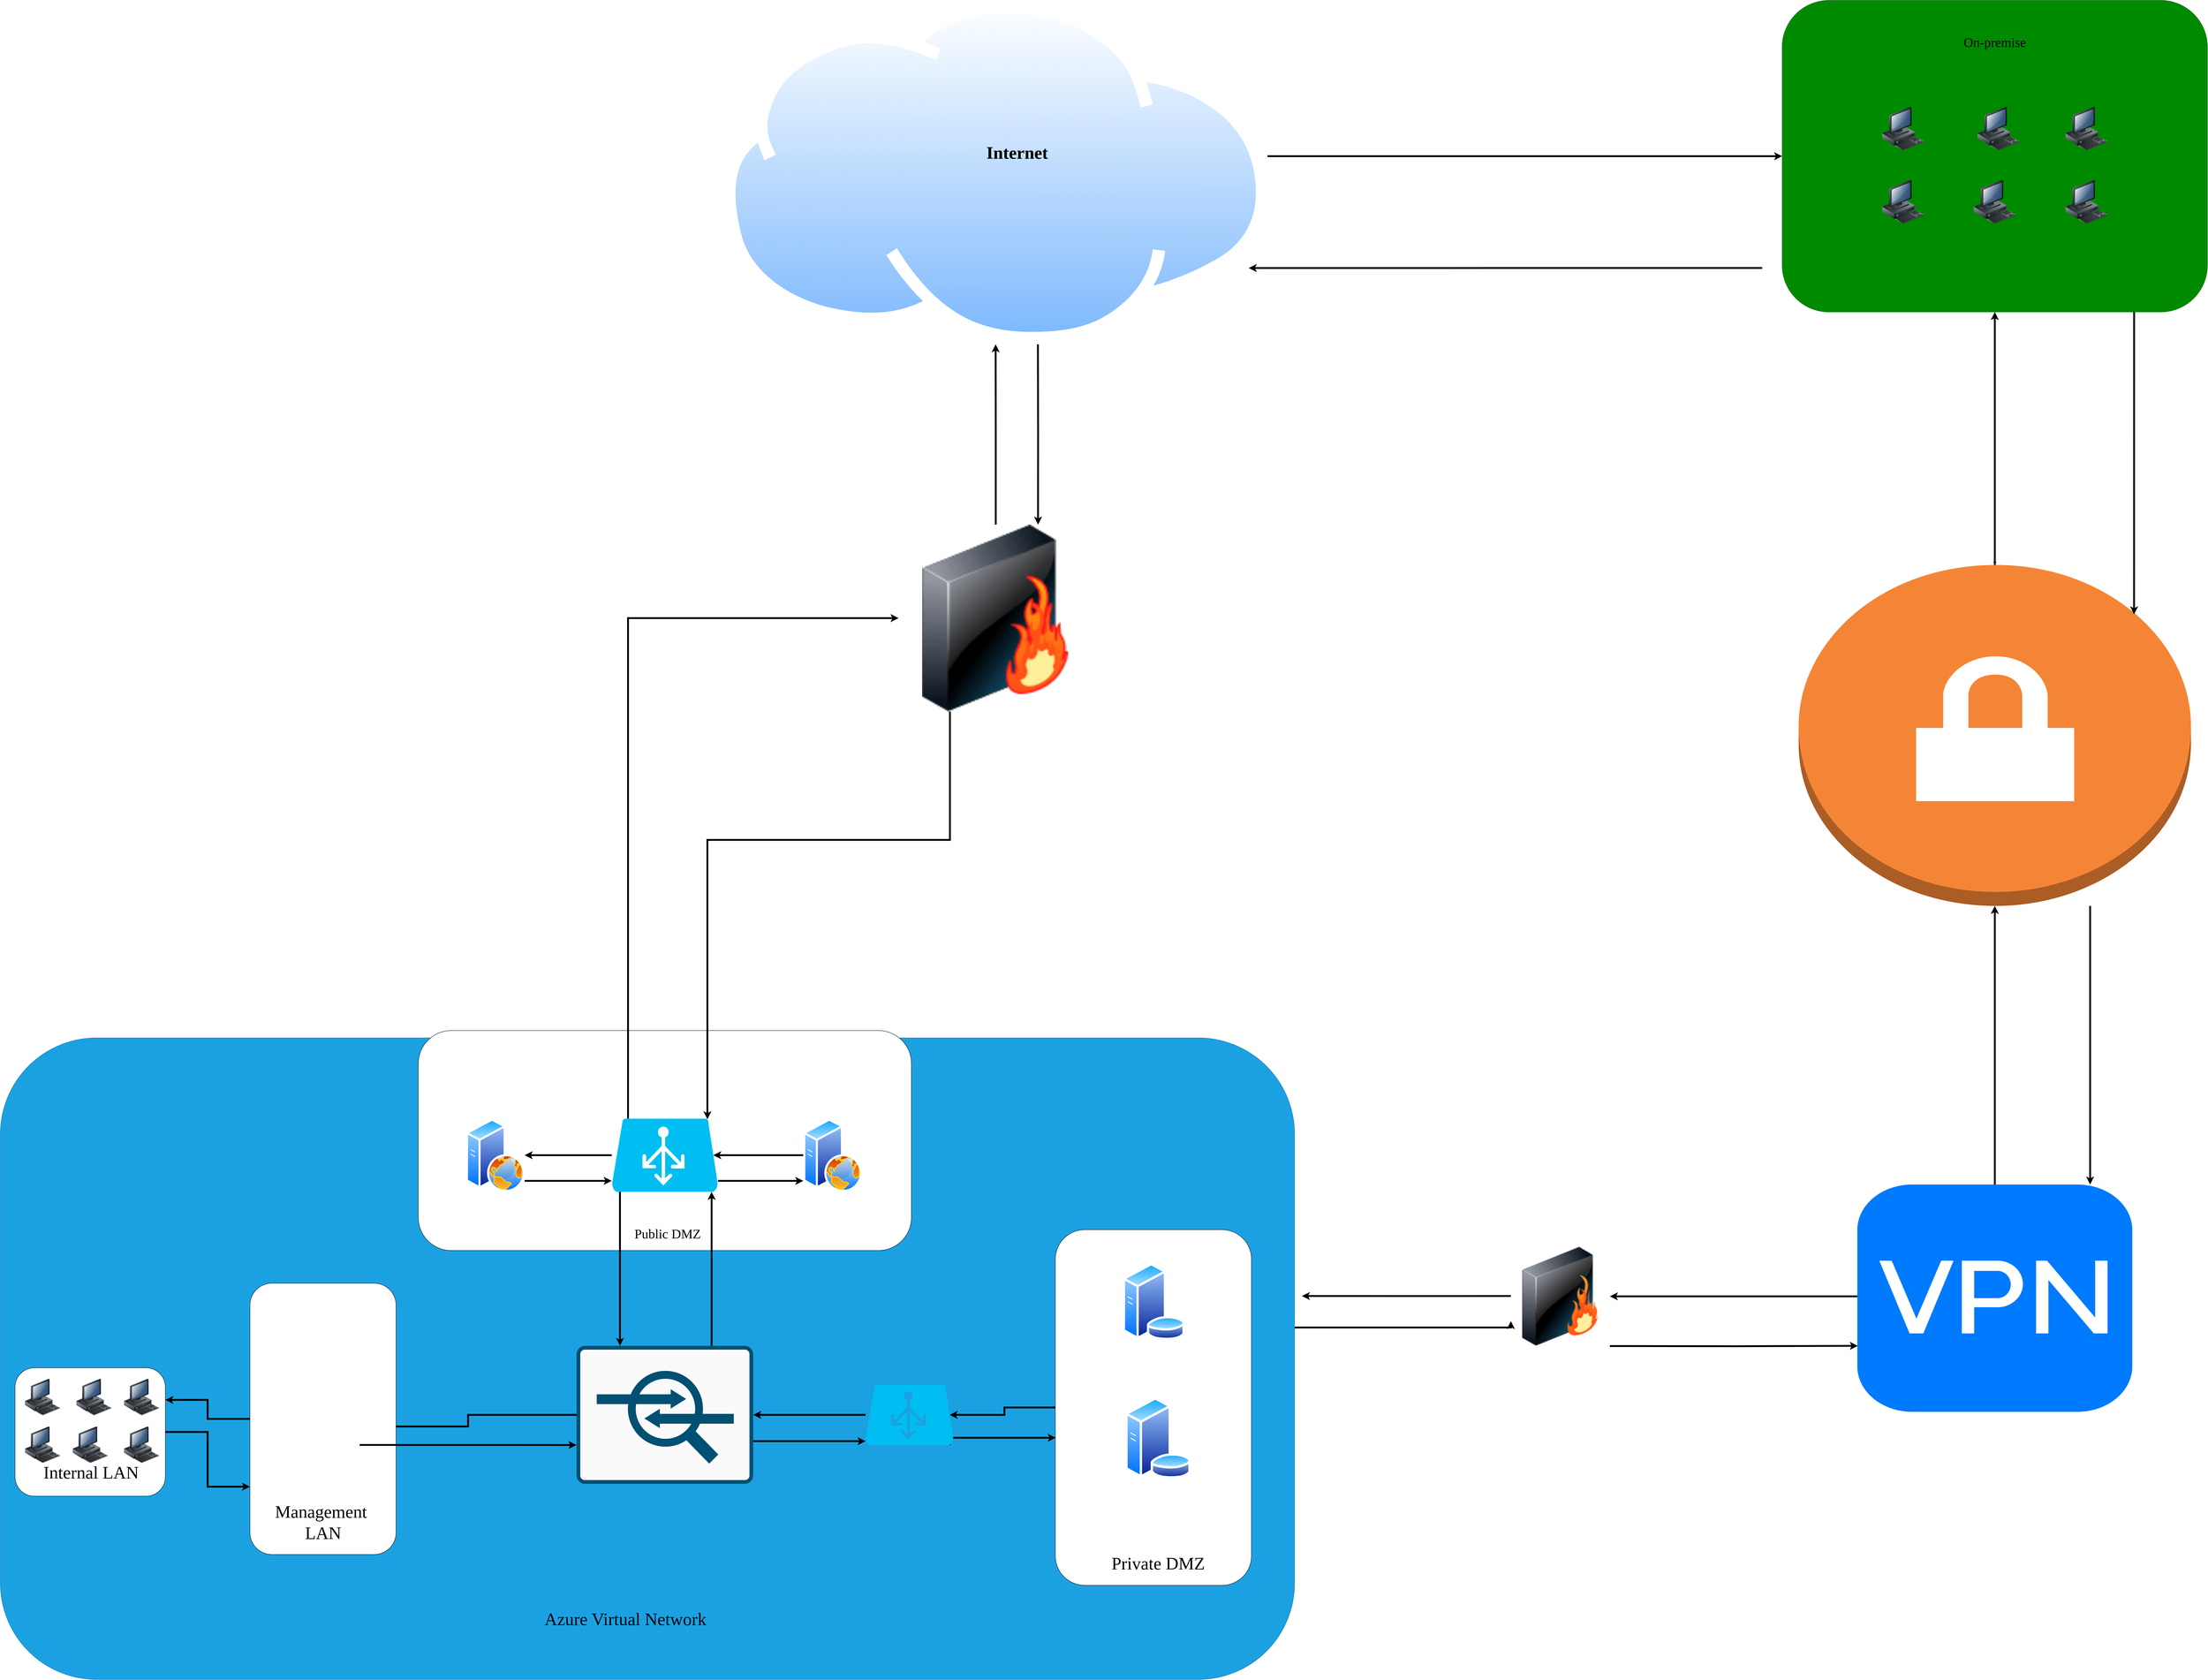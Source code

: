 <mxfile version="24.2.3" type="github">
  <diagram name="Page-1" id="PHaOog0F7teunCjuMIIl">
    <mxGraphModel dx="8752" dy="536" grid="1" gridSize="10" guides="1" tooltips="1" connect="1" arrows="1" fold="1" page="1" pageScale="1" pageWidth="850" pageHeight="1100" math="0" shadow="0">
      <root>
        <mxCell id="0" />
        <mxCell id="1" parent="0" />
        <mxCell id="lBEgjoYt6myg12g64Ab7-48" style="edgeStyle=orthogonalEdgeStyle;rounded=0;orthogonalLoop=1;jettySize=auto;html=1;entryX=0.5;entryY=0;entryDx=0;entryDy=0;strokeWidth=5;" edge="1" parent="1">
          <mxGeometry relative="1" as="geometry">
            <mxPoint x="-4399.985" y="1168.3" as="sourcePoint" />
            <mxPoint x="-4399.67" y="1660.0" as="targetPoint" />
          </mxGeometry>
        </mxCell>
        <mxCell id="lBEgjoYt6myg12g64Ab7-73" style="edgeStyle=orthogonalEdgeStyle;rounded=0;orthogonalLoop=1;jettySize=auto;html=1;entryX=0;entryY=0.5;entryDx=0;entryDy=0;strokeWidth=5;" edge="1" parent="1" source="_pmFMM78xHH3_ghr4jos-1" target="lBEgjoYt6myg12g64Ab7-24">
          <mxGeometry relative="1" as="geometry">
            <Array as="points">
              <mxPoint x="-3430" y="655" />
              <mxPoint x="-3430" y="655" />
            </Array>
          </mxGeometry>
        </mxCell>
        <mxCell id="_pmFMM78xHH3_ghr4jos-1" value="" style="image;aspect=fixed;perimeter=ellipsePerimeter;html=1;align=center;shadow=0;dashed=0;spacingTop=3;image=img/lib/active_directory/internet_cloud.svg;" parent="1" vertex="1">
          <mxGeometry x="-5260" y="230" width="1489.37" height="938.3" as="geometry" />
        </mxCell>
        <mxCell id="lBEgjoYt6myg12g64Ab7-44" style="edgeStyle=orthogonalEdgeStyle;rounded=0;orthogonalLoop=1;jettySize=auto;html=1;entryX=0;entryY=0.75;entryDx=0;entryDy=0;strokeWidth=5;" edge="1" parent="1" source="lBEgjoYt6myg12g64Ab7-23" target="lBEgjoYt6myg12g64Ab7-39">
          <mxGeometry relative="1" as="geometry">
            <Array as="points">
              <mxPoint x="-3110" y="3850" />
            </Array>
          </mxGeometry>
        </mxCell>
        <mxCell id="lBEgjoYt6myg12g64Ab7-23" value="" style="rounded=1;whiteSpace=wrap;html=1;fillColor=#1ba1e2;fontColor=#ffffff;strokeColor=#006EAF;" vertex="1" parent="1">
          <mxGeometry x="-7230" y="3060" width="3530" height="1750" as="geometry" />
        </mxCell>
        <mxCell id="lBEgjoYt6myg12g64Ab7-28" style="edgeStyle=orthogonalEdgeStyle;rounded=0;orthogonalLoop=1;jettySize=auto;html=1;" edge="1" parent="1" source="lBEgjoYt6myg12g64Ab7-24" target="lBEgjoYt6myg12g64Ab7-26">
          <mxGeometry relative="1" as="geometry" />
        </mxCell>
        <mxCell id="lBEgjoYt6myg12g64Ab7-72" style="edgeStyle=orthogonalEdgeStyle;rounded=0;orthogonalLoop=1;jettySize=auto;html=1;entryX=1;entryY=0.5;entryDx=0;entryDy=0;strokeWidth=5;" edge="1" parent="1">
          <mxGeometry relative="1" as="geometry">
            <mxPoint x="-2424.37" y="960" as="sourcePoint" />
            <mxPoint x="-3825.0" y="960.15" as="targetPoint" />
            <Array as="points">
              <mxPoint x="-2784.37" y="960" />
              <mxPoint x="-2784.37" y="960" />
            </Array>
          </mxGeometry>
        </mxCell>
        <mxCell id="lBEgjoYt6myg12g64Ab7-24" value="" style="rounded=1;whiteSpace=wrap;html=1;fillColor=#008a00;fontColor=#ffffff;strokeColor=#005700;" vertex="1" parent="1">
          <mxGeometry x="-2370" y="230" width="1160" height="850" as="geometry" />
        </mxCell>
        <mxCell id="lBEgjoYt6myg12g64Ab7-29" style="edgeStyle=orthogonalEdgeStyle;rounded=0;orthogonalLoop=1;jettySize=auto;html=1;strokeWidth=5;" edge="1" parent="1" source="lBEgjoYt6myg12g64Ab7-26" target="lBEgjoYt6myg12g64Ab7-27">
          <mxGeometry relative="1" as="geometry">
            <Array as="points">
              <mxPoint x="-1530" y="2730" />
              <mxPoint x="-1530" y="2730" />
            </Array>
          </mxGeometry>
        </mxCell>
        <mxCell id="lBEgjoYt6myg12g64Ab7-35" style="edgeStyle=orthogonalEdgeStyle;rounded=0;orthogonalLoop=1;jettySize=auto;html=1;entryX=0.5;entryY=1;entryDx=0;entryDy=0;strokeWidth=5;" edge="1" parent="1" source="lBEgjoYt6myg12g64Ab7-26" target="lBEgjoYt6myg12g64Ab7-24">
          <mxGeometry relative="1" as="geometry" />
        </mxCell>
        <mxCell id="lBEgjoYt6myg12g64Ab7-26" value="" style="outlineConnect=0;dashed=0;verticalLabelPosition=bottom;verticalAlign=top;align=center;html=1;shape=mxgraph.aws3.vpn_gateway;fillColor=#F58536;gradientColor=none;" vertex="1" parent="1">
          <mxGeometry x="-2325" y="1770" width="1070" height="930" as="geometry" />
        </mxCell>
        <mxCell id="lBEgjoYt6myg12g64Ab7-36" style="edgeStyle=orthogonalEdgeStyle;rounded=1;orthogonalLoop=1;jettySize=auto;html=1;strokeWidth=5;strokeColor=default;curved=0;" edge="1" parent="1" source="lBEgjoYt6myg12g64Ab7-27" target="lBEgjoYt6myg12g64Ab7-26">
          <mxGeometry relative="1" as="geometry" />
        </mxCell>
        <mxCell id="lBEgjoYt6myg12g64Ab7-41" style="edgeStyle=orthogonalEdgeStyle;rounded=0;orthogonalLoop=1;jettySize=auto;html=1;strokeWidth=5;" edge="1" parent="1" source="lBEgjoYt6myg12g64Ab7-27" target="lBEgjoYt6myg12g64Ab7-39">
          <mxGeometry relative="1" as="geometry">
            <Array as="points">
              <mxPoint x="-2340" y="3765" />
              <mxPoint x="-2340" y="3765" />
            </Array>
          </mxGeometry>
        </mxCell>
        <mxCell id="lBEgjoYt6myg12g64Ab7-27" value="" style="html=1;strokeWidth=1;shadow=0;dashed=0;shape=mxgraph.ios7.misc.vpn;fillColor=#007AFF;strokeColor=none;buttonText=;strokeColor2=#222222;fontColor=#222222;fontSize=8;verticalLabelPosition=bottom;verticalAlign=top;align=center;sketch=0;" vertex="1" parent="1">
          <mxGeometry x="-2165" y="3460" width="750" height="620" as="geometry" />
        </mxCell>
        <mxCell id="lBEgjoYt6myg12g64Ab7-32" style="edgeStyle=orthogonalEdgeStyle;rounded=0;orthogonalLoop=1;jettySize=auto;html=1;entryX=0.855;entryY=0.145;entryDx=0;entryDy=0;entryPerimeter=0;strokeWidth=5;" edge="1" parent="1" source="lBEgjoYt6myg12g64Ab7-24" target="lBEgjoYt6myg12g64Ab7-26">
          <mxGeometry relative="1" as="geometry">
            <Array as="points">
              <mxPoint x="-1410" y="1250" />
              <mxPoint x="-1410" y="1250" />
            </Array>
          </mxGeometry>
        </mxCell>
        <mxCell id="lBEgjoYt6myg12g64Ab7-43" style="edgeStyle=orthogonalEdgeStyle;rounded=0;orthogonalLoop=1;jettySize=auto;html=1;strokeWidth=5;" edge="1" parent="1">
          <mxGeometry relative="1" as="geometry">
            <mxPoint x="-3110" y="3764.17" as="sourcePoint" />
            <mxPoint x="-3680.0" y="3764.17" as="targetPoint" />
            <Array as="points">
              <mxPoint x="-3250" y="3764.17" />
              <mxPoint x="-3250" y="3764.17" />
            </Array>
          </mxGeometry>
        </mxCell>
        <mxCell id="lBEgjoYt6myg12g64Ab7-39" value="" style="image;html=1;image=img/lib/clip_art/networking/Firewall_128x128.png" vertex="1" parent="1">
          <mxGeometry x="-3110" y="3630" width="270" height="270" as="geometry" />
        </mxCell>
        <mxCell id="lBEgjoYt6myg12g64Ab7-40" style="edgeStyle=orthogonalEdgeStyle;rounded=0;orthogonalLoop=1;jettySize=auto;html=1;entryX=0.002;entryY=0.491;entryDx=0;entryDy=0;entryPerimeter=0;strokeWidth=5;" edge="1" parent="1">
          <mxGeometry relative="1" as="geometry">
            <mxPoint x="-2840" y="3900.58" as="sourcePoint" />
            <mxPoint x="-2163.5" y="3900" as="targetPoint" />
          </mxGeometry>
        </mxCell>
        <mxCell id="lBEgjoYt6myg12g64Ab7-49" style="edgeStyle=orthogonalEdgeStyle;rounded=0;orthogonalLoop=1;jettySize=auto;html=1;strokeWidth=5;" edge="1" parent="1" source="lBEgjoYt6myg12g64Ab7-45" target="_pmFMM78xHH3_ghr4jos-1">
          <mxGeometry relative="1" as="geometry" />
        </mxCell>
        <mxCell id="lBEgjoYt6myg12g64Ab7-45" value="" style="image;html=1;image=img/lib/clip_art/networking/Firewall-page1_128x128.png" vertex="1" parent="1">
          <mxGeometry x="-4780" y="1660" width="530" height="510" as="geometry" />
        </mxCell>
        <mxCell id="lBEgjoYt6myg12g64Ab7-50" value="&lt;font face=&quot;Comic Sans MS&quot; style=&quot;font-size: 48px;&quot;&gt;&lt;b style=&quot;&quot;&gt;Internet&lt;/b&gt;&lt;/font&gt;" style="text;strokeColor=none;align=center;fillColor=none;html=1;verticalAlign=middle;whiteSpace=wrap;rounded=0;" vertex="1" parent="1">
          <mxGeometry x="-4732.98" y="530" width="552.98" height="230" as="geometry" />
        </mxCell>
        <mxCell id="lBEgjoYt6myg12g64Ab7-51" value="&lt;font face=&quot;Comic Sans MS&quot; style=&quot;font-size: 36px;&quot;&gt;On-premise&lt;/font&gt;" style="text;strokeColor=none;align=center;fillColor=none;html=1;verticalAlign=middle;whiteSpace=wrap;rounded=0;" vertex="1" parent="1">
          <mxGeometry x="-2075" y="250" width="570" height="190" as="geometry" />
        </mxCell>
        <mxCell id="lBEgjoYt6myg12g64Ab7-52" value="" style="image;html=1;image=img/lib/clip_art/computers/Workstation_128x128.png" vertex="1" parent="1">
          <mxGeometry x="-2100" y="520" width="120" height="120" as="geometry" />
        </mxCell>
        <mxCell id="lBEgjoYt6myg12g64Ab7-53" value="" style="image;html=1;image=img/lib/clip_art/computers/Workstation_128x128.png" vertex="1" parent="1">
          <mxGeometry x="-1850" y="720" width="120" height="120" as="geometry" />
        </mxCell>
        <mxCell id="lBEgjoYt6myg12g64Ab7-54" value="" style="image;html=1;image=img/lib/clip_art/computers/Workstation_128x128.png" vertex="1" parent="1">
          <mxGeometry x="-1840" y="520" width="120" height="120" as="geometry" />
        </mxCell>
        <mxCell id="lBEgjoYt6myg12g64Ab7-55" value="" style="image;html=1;image=img/lib/clip_art/computers/Workstation_128x128.png" vertex="1" parent="1">
          <mxGeometry x="-1600" y="720" width="120" height="120" as="geometry" />
        </mxCell>
        <mxCell id="lBEgjoYt6myg12g64Ab7-56" value="" style="image;html=1;image=img/lib/clip_art/computers/Workstation_128x128.png" vertex="1" parent="1">
          <mxGeometry x="-1600" y="520" width="120" height="120" as="geometry" />
        </mxCell>
        <mxCell id="lBEgjoYt6myg12g64Ab7-57" value="" style="image;html=1;image=img/lib/clip_art/computers/Workstation_128x128.png" vertex="1" parent="1">
          <mxGeometry x="-2100" y="720" width="120" height="120" as="geometry" />
        </mxCell>
        <mxCell id="lBEgjoYt6myg12g64Ab7-58" value="&lt;font face=&quot;Comic Sans MS&quot; style=&quot;font-size: 48px;&quot;&gt;Azure Virtual Network&lt;/font&gt;" style="text;strokeColor=none;align=center;fillColor=none;html=1;verticalAlign=middle;whiteSpace=wrap;rounded=0;" vertex="1" parent="1">
          <mxGeometry x="-5790" y="4565" width="530" height="160" as="geometry" />
        </mxCell>
        <mxCell id="lBEgjoYt6myg12g64Ab7-59" value="" style="rounded=1;whiteSpace=wrap;html=1;" vertex="1" parent="1">
          <mxGeometry x="-6090" y="3040" width="1345" height="600" as="geometry" />
        </mxCell>
        <mxCell id="lBEgjoYt6myg12g64Ab7-60" value="&lt;font face=&quot;Comic Sans MS&quot; style=&quot;font-size: 36px;&quot;&gt;Public DMZ&lt;/font&gt;" style="text;strokeColor=none;align=center;fillColor=none;html=1;verticalAlign=middle;whiteSpace=wrap;rounded=0;" vertex="1" parent="1">
          <mxGeometry x="-5650" y="3550" width="480" height="90" as="geometry" />
        </mxCell>
        <mxCell id="lBEgjoYt6myg12g64Ab7-67" style="edgeStyle=orthogonalEdgeStyle;rounded=0;orthogonalLoop=1;jettySize=auto;html=1;strokeWidth=5;" edge="1" parent="1" source="lBEgjoYt6myg12g64Ab7-61" target="lBEgjoYt6myg12g64Ab7-62">
          <mxGeometry relative="1" as="geometry" />
        </mxCell>
        <mxCell id="lBEgjoYt6myg12g64Ab7-68" style="edgeStyle=orthogonalEdgeStyle;rounded=0;orthogonalLoop=1;jettySize=auto;html=1;entryX=0;entryY=0.5;entryDx=0;entryDy=0;strokeWidth=5;" edge="1" parent="1">
          <mxGeometry relative="1" as="geometry">
            <mxPoint x="-5272.5" y="3450" as="sourcePoint" />
            <mxPoint x="-5040" y="3450" as="targetPoint" />
          </mxGeometry>
        </mxCell>
        <mxCell id="lBEgjoYt6myg12g64Ab7-70" style="edgeStyle=orthogonalEdgeStyle;rounded=0;orthogonalLoop=1;jettySize=auto;html=1;strokeWidth=5;entryX=0;entryY=0.5;entryDx=0;entryDy=0;" edge="1" parent="1" source="lBEgjoYt6myg12g64Ab7-61" target="lBEgjoYt6myg12g64Ab7-45">
          <mxGeometry relative="1" as="geometry">
            <mxPoint x="-4780" y="1900" as="targetPoint" />
            <Array as="points">
              <mxPoint x="-5518" y="1915" />
            </Array>
          </mxGeometry>
        </mxCell>
        <mxCell id="lBEgjoYt6myg12g64Ab7-61" value="" style="verticalLabelPosition=bottom;html=1;verticalAlign=top;align=center;strokeColor=none;fillColor=#00BEF2;shape=mxgraph.azure.azure_load_balancer;" vertex="1" parent="1">
          <mxGeometry x="-5562.5" y="3280" width="290" height="200" as="geometry" />
        </mxCell>
        <mxCell id="lBEgjoYt6myg12g64Ab7-64" style="edgeStyle=orthogonalEdgeStyle;rounded=0;orthogonalLoop=1;jettySize=auto;html=1;strokeWidth=5;" edge="1" parent="1">
          <mxGeometry relative="1" as="geometry">
            <mxPoint x="-5800.0" y="3450" as="sourcePoint" />
            <mxPoint x="-5562.5" y="3450" as="targetPoint" />
          </mxGeometry>
        </mxCell>
        <mxCell id="lBEgjoYt6myg12g64Ab7-62" value="" style="image;aspect=fixed;perimeter=ellipsePerimeter;html=1;align=center;shadow=0;dashed=0;spacingTop=3;image=img/lib/active_directory/web_server.svg;" vertex="1" parent="1">
          <mxGeometry x="-5960" y="3280" width="160" height="200" as="geometry" />
        </mxCell>
        <mxCell id="lBEgjoYt6myg12g64Ab7-63" value="" style="image;aspect=fixed;perimeter=ellipsePerimeter;html=1;align=center;shadow=0;dashed=0;spacingTop=3;image=img/lib/active_directory/web_server.svg;" vertex="1" parent="1">
          <mxGeometry x="-5040" y="3280" width="160" height="200" as="geometry" />
        </mxCell>
        <mxCell id="lBEgjoYt6myg12g64Ab7-69" style="edgeStyle=orthogonalEdgeStyle;rounded=0;orthogonalLoop=1;jettySize=auto;html=1;entryX=0.955;entryY=0.5;entryDx=0;entryDy=0;entryPerimeter=0;strokeWidth=5;" edge="1" parent="1" source="lBEgjoYt6myg12g64Ab7-63" target="lBEgjoYt6myg12g64Ab7-61">
          <mxGeometry relative="1" as="geometry" />
        </mxCell>
        <mxCell id="lBEgjoYt6myg12g64Ab7-71" style="edgeStyle=orthogonalEdgeStyle;rounded=0;orthogonalLoop=1;jettySize=auto;html=1;entryX=0.9;entryY=0.01;entryDx=0;entryDy=0;entryPerimeter=0;strokeWidth=5;" edge="1" parent="1" source="lBEgjoYt6myg12g64Ab7-45" target="lBEgjoYt6myg12g64Ab7-61">
          <mxGeometry relative="1" as="geometry">
            <Array as="points">
              <mxPoint x="-4640" y="2520" />
              <mxPoint x="-5301" y="2520" />
            </Array>
          </mxGeometry>
        </mxCell>
        <mxCell id="lBEgjoYt6myg12g64Ab7-74" value="" style="rounded=1;whiteSpace=wrap;html=1;rotation=-90;" vertex="1" parent="1">
          <mxGeometry x="-4570" y="3800.78" width="970" height="535" as="geometry" />
        </mxCell>
        <mxCell id="lBEgjoYt6myg12g64Ab7-76" value="&lt;font face=&quot;Comic Sans MS&quot; style=&quot;font-size: 48px;&quot;&gt;Private DMZ&lt;/font&gt;" style="text;strokeColor=none;align=center;fillColor=none;html=1;verticalAlign=middle;whiteSpace=wrap;rounded=0;" vertex="1" parent="1">
          <mxGeometry x="-4312.5" y="4448.28" width="480" height="90" as="geometry" />
        </mxCell>
        <mxCell id="lBEgjoYt6myg12g64Ab7-77" value="" style="image;aspect=fixed;perimeter=ellipsePerimeter;html=1;align=center;shadow=0;dashed=0;spacingTop=3;image=img/lib/active_directory/database_server.svg;" vertex="1" parent="1">
          <mxGeometry x="-4170" y="3674.14" width="172" height="209.76" as="geometry" />
        </mxCell>
        <mxCell id="lBEgjoYt6myg12g64Ab7-78" value="" style="image;aspect=fixed;perimeter=ellipsePerimeter;html=1;align=center;shadow=0;dashed=0;spacingTop=3;image=img/lib/active_directory/database_server.svg;" vertex="1" parent="1">
          <mxGeometry x="-4163.5" y="4040" width="182" height="221.95" as="geometry" />
        </mxCell>
        <mxCell id="lBEgjoYt6myg12g64Ab7-83" style="edgeStyle=orthogonalEdgeStyle;rounded=0;orthogonalLoop=1;jettySize=auto;html=1;strokeWidth=5;" edge="1" parent="1">
          <mxGeometry relative="1" as="geometry">
            <mxPoint x="-5176.5" y="4160.003" as="sourcePoint" />
            <mxPoint x="-4870" y="4160.003" as="targetPoint" />
          </mxGeometry>
        </mxCell>
        <mxCell id="lBEgjoYt6myg12g64Ab7-91" style="edgeStyle=orthogonalEdgeStyle;rounded=0;orthogonalLoop=1;jettySize=auto;html=1;entryX=1;entryY=0.5;entryDx=0;entryDy=0;strokeWidth=5;" edge="1" parent="1" source="lBEgjoYt6myg12g64Ab7-79" target="lBEgjoYt6myg12g64Ab7-89">
          <mxGeometry relative="1" as="geometry" />
        </mxCell>
        <mxCell id="lBEgjoYt6myg12g64Ab7-79" value="" style="sketch=0;points=[[0.015,0.015,0],[0.985,0.015,0],[0.985,0.985,0],[0.015,0.985,0],[0.25,0,0],[0.5,0,0],[0.75,0,0],[1,0.25,0],[1,0.5,0],[1,0.75,0],[0.75,1,0],[0.5,1,0],[0.25,1,0],[0,0.75,0],[0,0.5,0],[0,0.25,0]];verticalLabelPosition=bottom;html=1;verticalAlign=top;aspect=fixed;align=center;pointerEvents=1;shape=mxgraph.cisco19.rect;prIcon=ips_ids;fillColor=#FAFAFA;strokeColor=#005073;" vertex="1" parent="1">
          <mxGeometry x="-5658.5" y="3900" width="482" height="376.56" as="geometry" />
        </mxCell>
        <mxCell id="lBEgjoYt6myg12g64Ab7-80" style="edgeStyle=orthogonalEdgeStyle;rounded=0;orthogonalLoop=1;jettySize=auto;html=1;entryX=0.5;entryY=0;entryDx=0;entryDy=0;entryPerimeter=0;strokeWidth=5;" edge="1" parent="1">
          <mxGeometry relative="1" as="geometry">
            <mxPoint x="-5540" y="3480" as="sourcePoint" />
            <mxPoint x="-5540" y="3900" as="targetPoint" />
          </mxGeometry>
        </mxCell>
        <mxCell id="lBEgjoYt6myg12g64Ab7-81" style="edgeStyle=orthogonalEdgeStyle;rounded=0;orthogonalLoop=1;jettySize=auto;html=1;entryX=0.5;entryY=1;entryDx=0;entryDy=0;entryPerimeter=0;strokeWidth=5;" edge="1" parent="1">
          <mxGeometry relative="1" as="geometry">
            <mxPoint x="-5290" y="3900" as="sourcePoint" />
            <mxPoint x="-5290" y="3480" as="targetPoint" />
          </mxGeometry>
        </mxCell>
        <mxCell id="lBEgjoYt6myg12g64Ab7-85" style="edgeStyle=orthogonalEdgeStyle;rounded=0;orthogonalLoop=1;jettySize=auto;html=1;entryX=0.436;entryY=0.002;entryDx=0;entryDy=0;strokeWidth=5;entryPerimeter=0;" edge="1" parent="1">
          <mxGeometry relative="1" as="geometry">
            <mxPoint x="-4640" y="4170.35" as="sourcePoint" />
            <mxPoint x="-4351.43" y="4150.74" as="targetPoint" />
            <Array as="points">
              <mxPoint x="-4640" y="4150.38" />
            </Array>
          </mxGeometry>
        </mxCell>
        <mxCell id="lBEgjoYt6myg12g64Ab7-82" value="" style="verticalLabelPosition=bottom;html=1;verticalAlign=top;align=center;strokeColor=none;fillColor=#00BEF2;shape=mxgraph.azure.azure_load_balancer;" vertex="1" parent="1">
          <mxGeometry x="-4870" y="4006.21" width="240" height="164.14" as="geometry" />
        </mxCell>
        <mxCell id="lBEgjoYt6myg12g64Ab7-84" style="edgeStyle=orthogonalEdgeStyle;rounded=0;orthogonalLoop=1;jettySize=auto;html=1;entryX=1;entryY=0.5;entryDx=0;entryDy=0;entryPerimeter=0;strokeWidth=5;" edge="1" parent="1" source="lBEgjoYt6myg12g64Ab7-82" target="lBEgjoYt6myg12g64Ab7-79">
          <mxGeometry relative="1" as="geometry" />
        </mxCell>
        <mxCell id="lBEgjoYt6myg12g64Ab7-86" style="edgeStyle=orthogonalEdgeStyle;rounded=0;orthogonalLoop=1;jettySize=auto;html=1;entryX=0.955;entryY=0.5;entryDx=0;entryDy=0;entryPerimeter=0;strokeWidth=5;" edge="1" parent="1" source="lBEgjoYt6myg12g64Ab7-74" target="lBEgjoYt6myg12g64Ab7-82">
          <mxGeometry relative="1" as="geometry">
            <Array as="points" />
          </mxGeometry>
        </mxCell>
        <mxCell id="lBEgjoYt6myg12g64Ab7-102" style="edgeStyle=orthogonalEdgeStyle;rounded=0;orthogonalLoop=1;jettySize=auto;html=1;entryX=1;entryY=0.25;entryDx=0;entryDy=0;strokeWidth=5;" edge="1" parent="1" source="lBEgjoYt6myg12g64Ab7-87" target="lBEgjoYt6myg12g64Ab7-92">
          <mxGeometry relative="1" as="geometry">
            <Array as="points" />
          </mxGeometry>
        </mxCell>
        <mxCell id="lBEgjoYt6myg12g64Ab7-87" value="" style="rounded=1;whiteSpace=wrap;html=1;rotation=-90;" vertex="1" parent="1">
          <mxGeometry x="-6720" y="3900" width="740" height="398.44" as="geometry" />
        </mxCell>
        <mxCell id="lBEgjoYt6myg12g64Ab7-88" value="&lt;font face=&quot;Comic Sans MS&quot; style=&quot;font-size: 48px;&quot;&gt;Management&amp;nbsp;&lt;/font&gt;&lt;div&gt;&lt;font face=&quot;Comic Sans MS&quot;&gt;&lt;span style=&quot;font-size: 48px;&quot;&gt;LAN&lt;/span&gt;&lt;/font&gt;&lt;/div&gt;" style="text;strokeColor=none;align=center;fillColor=none;html=1;verticalAlign=middle;whiteSpace=wrap;rounded=0;" vertex="1" parent="1">
          <mxGeometry x="-6507.5" y="4335.78" width="315" height="90" as="geometry" />
        </mxCell>
        <mxCell id="lBEgjoYt6myg12g64Ab7-90" style="edgeStyle=orthogonalEdgeStyle;rounded=0;orthogonalLoop=1;jettySize=auto;html=1;exitX=1;exitY=0.5;exitDx=0;exitDy=0;strokeWidth=5;" edge="1" parent="1">
          <mxGeometry relative="1" as="geometry">
            <mxPoint x="-6250" y="4170.35" as="sourcePoint" />
            <mxPoint x="-5658.5" y="4170.461" as="targetPoint" />
            <Array as="points">
              <mxPoint x="-5800" y="4170.35" />
              <mxPoint x="-5800" y="4170.35" />
            </Array>
          </mxGeometry>
        </mxCell>
        <mxCell id="lBEgjoYt6myg12g64Ab7-89" value="" style="shape=image;html=1;verticalAlign=top;verticalLabelPosition=bottom;labelBackgroundColor=#ffffff;imageAspect=0;aspect=fixed;image=https://cdn2.iconfinder.com/data/icons/font-awesome/1792/server-128.png" vertex="1" parent="1">
          <mxGeometry x="-6450" y="4020" width="200" height="200" as="geometry" />
        </mxCell>
        <mxCell id="lBEgjoYt6myg12g64Ab7-103" style="edgeStyle=orthogonalEdgeStyle;rounded=0;orthogonalLoop=1;jettySize=auto;html=1;entryX=0.25;entryY=0;entryDx=0;entryDy=0;strokeWidth=5;" edge="1" parent="1" source="lBEgjoYt6myg12g64Ab7-92" target="lBEgjoYt6myg12g64Ab7-87">
          <mxGeometry relative="1" as="geometry" />
        </mxCell>
        <mxCell id="lBEgjoYt6myg12g64Ab7-92" value="" style="rounded=1;whiteSpace=wrap;html=1;" vertex="1" parent="1">
          <mxGeometry x="-7190" y="3960" width="410" height="350" as="geometry" />
        </mxCell>
        <mxCell id="lBEgjoYt6myg12g64Ab7-93" value="&lt;font face=&quot;Comic Sans MS&quot;&gt;&lt;span style=&quot;font-size: 48px;&quot;&gt;Internal LAN&lt;/span&gt;&lt;/font&gt;" style="text;strokeColor=none;align=center;fillColor=none;html=1;verticalAlign=middle;whiteSpace=wrap;rounded=0;" vertex="1" parent="1">
          <mxGeometry x="-7140" y="4200" width="315" height="90" as="geometry" />
        </mxCell>
        <mxCell id="lBEgjoYt6myg12g64Ab7-95" value="" style="image;html=1;image=img/lib/clip_art/computers/Workstation_128x128.png" vertex="1" parent="1">
          <mxGeometry x="-7170" y="3990" width="110" height="100" as="geometry" />
        </mxCell>
        <mxCell id="lBEgjoYt6myg12g64Ab7-96" value="" style="image;html=1;image=img/lib/clip_art/computers/Workstation_128x128.png" vertex="1" parent="1">
          <mxGeometry x="-7030" y="3990" width="110" height="100" as="geometry" />
        </mxCell>
        <mxCell id="lBEgjoYt6myg12g64Ab7-97" value="" style="image;html=1;image=img/lib/clip_art/computers/Workstation_128x128.png" vertex="1" parent="1">
          <mxGeometry x="-6900" y="3990" width="110" height="100" as="geometry" />
        </mxCell>
        <mxCell id="lBEgjoYt6myg12g64Ab7-98" value="" style="image;html=1;image=img/lib/clip_art/computers/Workstation_128x128.png" vertex="1" parent="1">
          <mxGeometry x="-6900" y="4120" width="110" height="100" as="geometry" />
        </mxCell>
        <mxCell id="lBEgjoYt6myg12g64Ab7-99" value="" style="image;html=1;image=img/lib/clip_art/computers/Workstation_128x128.png" vertex="1" parent="1">
          <mxGeometry x="-7040" y="4120" width="110" height="100" as="geometry" />
        </mxCell>
        <mxCell id="lBEgjoYt6myg12g64Ab7-100" value="" style="image;html=1;image=img/lib/clip_art/computers/Workstation_128x128.png" vertex="1" parent="1">
          <mxGeometry x="-7170" y="4120" width="110" height="100" as="geometry" />
        </mxCell>
      </root>
    </mxGraphModel>
  </diagram>
</mxfile>
